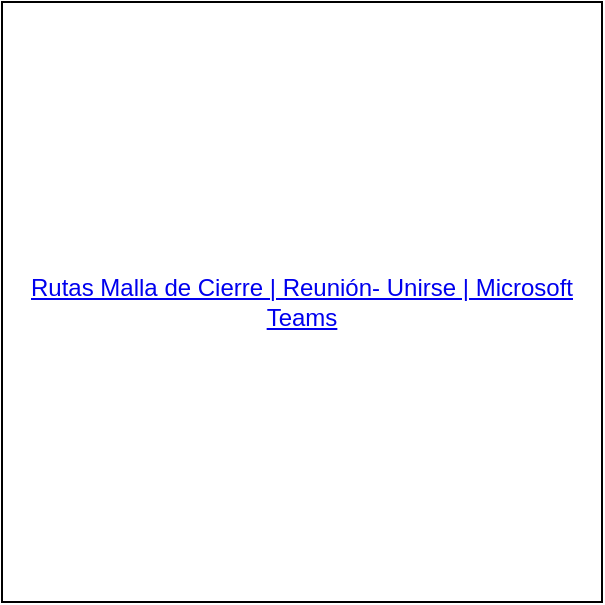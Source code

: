 <mxfile version="28.0.5">
  <diagram name="Página-1" id="LPzA1EdKOrGCX12UJips">
    <mxGraphModel dx="1426" dy="733" grid="1" gridSize="10" guides="1" tooltips="1" connect="1" arrows="1" fold="1" page="1" pageScale="1" pageWidth="827" pageHeight="1169" math="0" shadow="0">
      <root>
        <mxCell id="0" />
        <mxCell id="1" parent="0" />
        <mxCell id="sPbjKGvhv6Vsv670f3T3-1" value="&lt;div&gt;&lt;a dir=&quot;auto&quot; tabindex=&quot;0&quot; rel=&quot;noopener noreferrer&quot; target=&quot;_blank&quot; href=&quot;https://teams.microsoft.com/l/meetup-join/19%253ameeting_YzJjYjgyMGQtNGEyZi00M2JmLWI0MjAtY2VhOTlkZTFjYTc2%2540thread.v2/0?context=%257b%2522Tid%2522%253a%252210a76712-94f6-46a2-9155-31bd8b76f937%2522%252c%2522Oid%2522%253a%25222a993d20-73c4-482a-b03c-164983dbd8a1%2522%257d&quot;&gt;Rutas Malla de Cierre | Reunión- Unirse | Microsoft Teams&lt;/a&gt;&lt;/div&gt;" style="whiteSpace=wrap;html=1;aspect=fixed;" parent="1" vertex="1">
          <mxGeometry x="240" y="420" width="300" height="300" as="geometry" />
        </mxCell>
      </root>
    </mxGraphModel>
  </diagram>
</mxfile>
